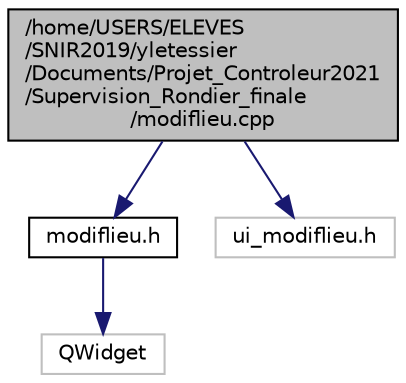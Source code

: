 digraph "/home/USERS/ELEVES/SNIR2019/yletessier/Documents/Projet_Controleur2021/Supervision_Rondier_finale/modiflieu.cpp"
{
  edge [fontname="Helvetica",fontsize="10",labelfontname="Helvetica",labelfontsize="10"];
  node [fontname="Helvetica",fontsize="10",shape=record];
  Node0 [label="/home/USERS/ELEVES\l/SNIR2019/yletessier\l/Documents/Projet_Controleur2021\l/Supervision_Rondier_finale\l/modiflieu.cpp",height=0.2,width=0.4,color="black", fillcolor="grey75", style="filled", fontcolor="black"];
  Node0 -> Node1 [color="midnightblue",fontsize="10",style="solid",fontname="Helvetica"];
  Node1 [label="modiflieu.h",height=0.2,width=0.4,color="black", fillcolor="white", style="filled",URL="$modiflieu_8h.html",tooltip="The ModifLieu class. "];
  Node1 -> Node2 [color="midnightblue",fontsize="10",style="solid",fontname="Helvetica"];
  Node2 [label="QWidget",height=0.2,width=0.4,color="grey75", fillcolor="white", style="filled"];
  Node0 -> Node3 [color="midnightblue",fontsize="10",style="solid",fontname="Helvetica"];
  Node3 [label="ui_modiflieu.h",height=0.2,width=0.4,color="grey75", fillcolor="white", style="filled"];
}
